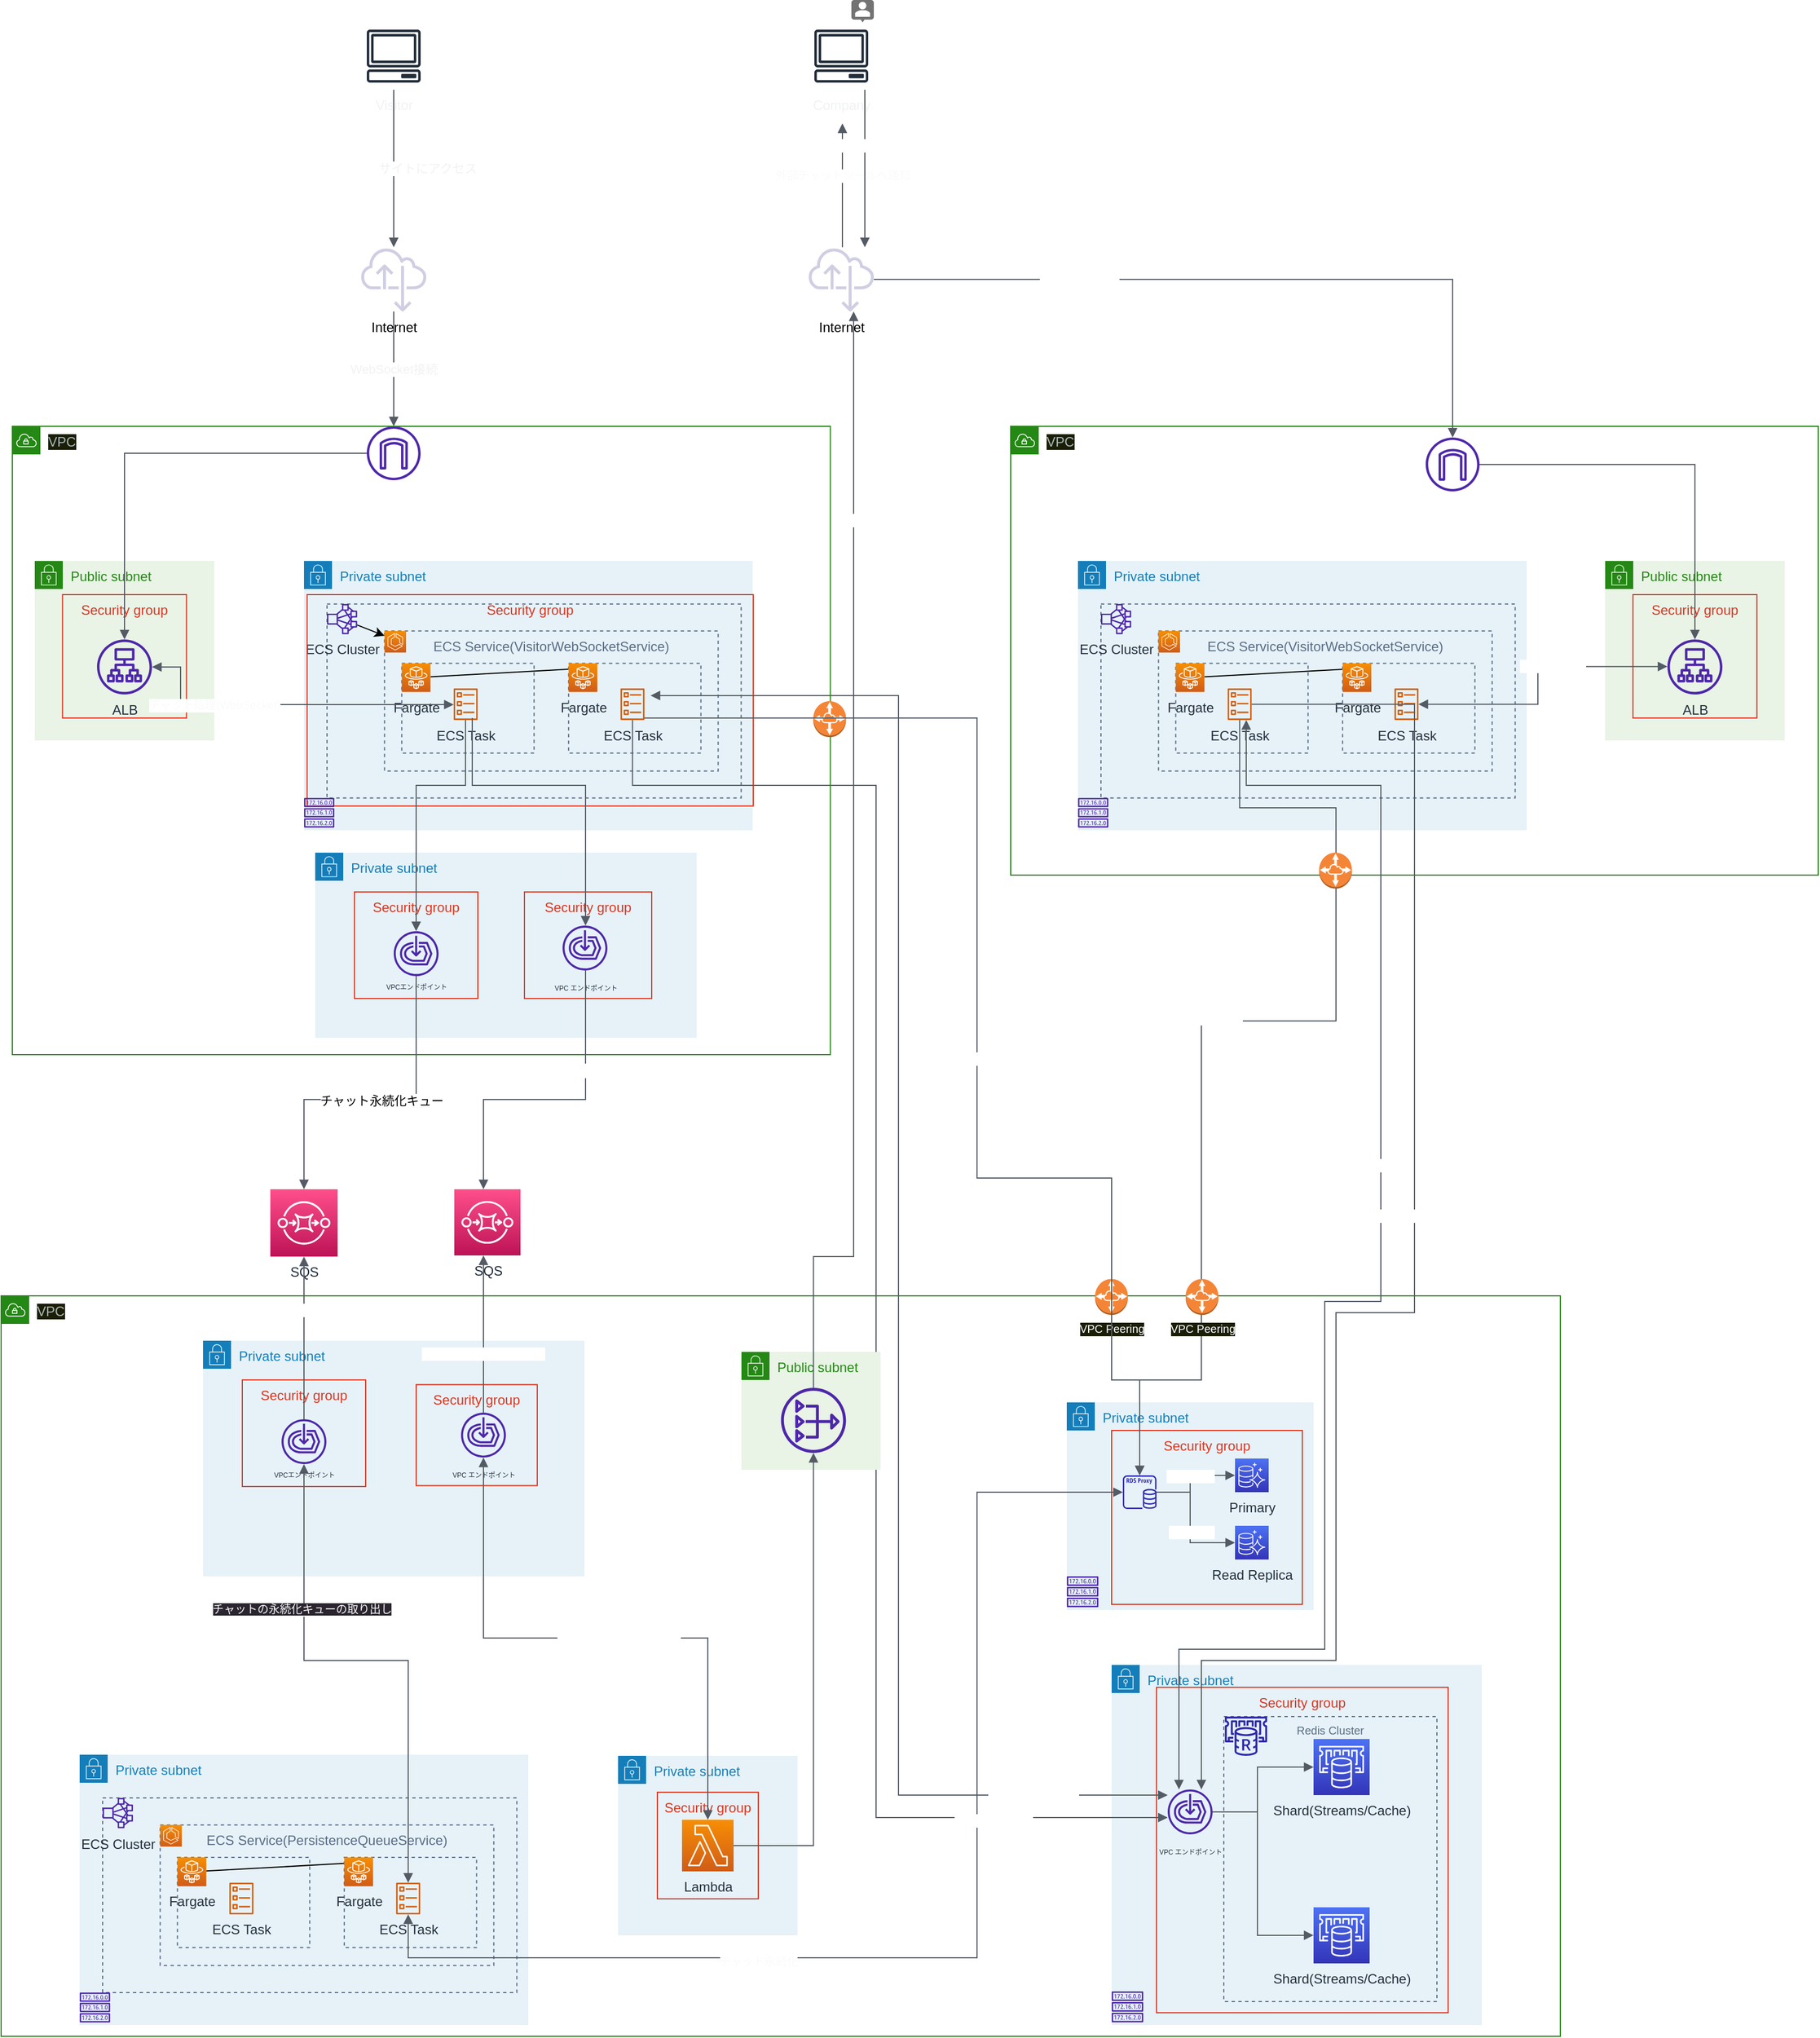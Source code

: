 <mxfile>
    <diagram id="N-6vM1TaZi9DFC5uVYc-" name="ページ1">
        <mxGraphModel dx="695" dy="1920" grid="1" gridSize="10" guides="1" tooltips="1" connect="1" arrows="1" fold="1" page="1" pageScale="1" pageWidth="827" pageHeight="1169" math="0" shadow="0">
            <root>
                <mxCell id="0"/>
                <mxCell id="1" parent="0"/>
                <mxCell id="6" value="&lt;font color=&quot;#f1f2f3&quot;&gt;Visitor&lt;/font&gt;" style="sketch=0;outlineConnect=0;fontColor=#232F3E;gradientColor=none;strokeColor=#222d3a;fillColor=#ffffff;dashed=0;verticalLabelPosition=bottom;verticalAlign=top;align=center;html=1;fontSize=12;fontStyle=0;aspect=fixed;shape=mxgraph.aws4.resourceIcon;resIcon=mxgraph.aws4.client;" parent="1" vertex="1">
                    <mxGeometry x="330" y="-320" width="60" height="60" as="geometry"/>
                </mxCell>
                <mxCell id="10" value="Public subnet" style="points=[[0,0],[0.25,0],[0.5,0],[0.75,0],[1,0],[1,0.25],[1,0.5],[1,0.75],[1,1],[0.75,1],[0.5,1],[0.25,1],[0,1],[0,0.75],[0,0.5],[0,0.25]];outlineConnect=0;gradientColor=none;html=1;whiteSpace=wrap;fontSize=12;fontStyle=0;container=1;pointerEvents=0;collapsible=0;recursiveResize=0;shape=mxgraph.aws4.group;grIcon=mxgraph.aws4.group_security_group;grStroke=0;strokeColor=#248814;fillColor=#E9F3E6;verticalAlign=top;align=left;spacingLeft=30;fontColor=#248814;dashed=0;" parent="1" vertex="1">
                    <mxGeometry x="40" y="160" width="160" height="160" as="geometry"/>
                </mxCell>
                <mxCell id="19" value="Security group" style="fillColor=none;strokeColor=#DD3522;verticalAlign=top;fontStyle=0;fontColor=#DD3522;" parent="10" vertex="1">
                    <mxGeometry x="24.75" y="30" width="110.5" height="110" as="geometry"/>
                </mxCell>
                <mxCell id="18" value="ALB" style="sketch=0;outlineConnect=0;fontColor=#232F3E;gradientColor=none;fillColor=#4D27AA;strokeColor=none;dashed=0;verticalLabelPosition=bottom;verticalAlign=top;align=center;html=1;fontSize=12;fontStyle=0;aspect=fixed;pointerEvents=1;shape=mxgraph.aws4.application_load_balancer;" parent="10" vertex="1">
                    <mxGeometry x="55.5" y="70" width="49" height="49" as="geometry"/>
                </mxCell>
                <mxCell id="36" value="Private subnet" style="points=[[0,0],[0.25,0],[0.5,0],[0.75,0],[1,0],[1,0.25],[1,0.5],[1,0.75],[1,1],[0.75,1],[0.5,1],[0.25,1],[0,1],[0,0.75],[0,0.5],[0,0.25]];outlineConnect=0;gradientColor=none;html=1;whiteSpace=wrap;fontSize=12;fontStyle=0;container=1;pointerEvents=0;collapsible=0;recursiveResize=0;shape=mxgraph.aws4.group;grIcon=mxgraph.aws4.group_security_group;grStroke=0;strokeColor=#147EBA;fillColor=#E6F2F8;verticalAlign=top;align=left;spacingLeft=30;fontColor=#147EBA;dashed=0;" parent="1" vertex="1">
                    <mxGeometry x="1000" y="1143.95" width="330" height="321" as="geometry"/>
                </mxCell>
                <mxCell id="38" value="Security group" style="fillColor=none;strokeColor=#DD3522;verticalAlign=top;fontStyle=0;fontColor=#DD3522;" parent="36" vertex="1">
                    <mxGeometry x="40" y="20" width="260" height="290" as="geometry"/>
                </mxCell>
                <mxCell id="60" value="" style="sketch=0;outlineConnect=0;fontColor=#232F3E;gradientColor=none;fillColor=#4D27AA;strokeColor=none;dashed=0;verticalLabelPosition=bottom;verticalAlign=top;align=center;html=1;fontSize=12;fontStyle=0;aspect=fixed;pointerEvents=1;shape=mxgraph.aws4.route_table;" parent="36" vertex="1">
                    <mxGeometry y="291" width="28.26" height="27.54" as="geometry"/>
                </mxCell>
                <mxCell id="242" value="&lt;font style=&quot;font-size: 6px;&quot;&gt;VPC エンドポイント&lt;/font&gt;" style="sketch=0;outlineConnect=0;fontColor=#232F3E;gradientColor=none;fillColor=#4D27AA;strokeColor=none;dashed=0;verticalLabelPosition=bottom;verticalAlign=top;align=center;html=1;fontSize=12;fontStyle=0;aspect=fixed;pointerEvents=1;shape=mxgraph.aws4.endpoints;labelBackgroundColor=none;direction=south;" parent="36" vertex="1">
                    <mxGeometry x="50" y="111" width="40" height="40" as="geometry"/>
                </mxCell>
                <mxCell id="262" value="" style="group" parent="36" vertex="1" connectable="0">
                    <mxGeometry x="100" y="46.05" width="190" height="253.95" as="geometry"/>
                </mxCell>
                <mxCell id="260" value="Redis Cluster" style="fillColor=none;strokeColor=#5A6C86;dashed=1;verticalAlign=top;fontStyle=0;fontColor=#5A6C86;labelBackgroundColor=none;fontSize=10;" parent="262" vertex="1">
                    <mxGeometry width="190" height="253.95" as="geometry"/>
                </mxCell>
                <mxCell id="259" value="" style="sketch=0;outlineConnect=0;fontColor=#232F3E;gradientColor=none;fillColor=#2E27AD;strokeColor=none;dashed=0;verticalLabelPosition=bottom;verticalAlign=top;align=center;html=1;fontSize=12;fontStyle=0;aspect=fixed;pointerEvents=1;shape=mxgraph.aws4.elasticache_for_redis;labelBackgroundColor=none;" parent="262" vertex="1">
                    <mxGeometry y="8.328e-14" width="39.564" height="35.004" as="geometry"/>
                </mxCell>
                <mxCell id="13" value="Shard(Streams/Cache)&lt;span style=&quot;color: rgb(5, 5, 5); font-size: 10px;&quot;&gt;&lt;br&gt;&lt;/span&gt;" style="sketch=0;points=[[0,0,0],[0.25,0,0],[0.5,0,0],[0.75,0,0],[1,0,0],[0,1,0],[0.25,1,0],[0.5,1,0],[0.75,1,0],[1,1,0],[0,0.25,0],[0,0.5,0],[0,0.75,0],[1,0.25,0],[1,0.5,0],[1,0.75,0]];outlineConnect=0;fontColor=#232F3E;gradientColor=#4D72F3;gradientDirection=north;fillColor=#3334B9;strokeColor=#ffffff;dashed=0;verticalLabelPosition=bottom;verticalAlign=top;align=center;html=1;fontSize=12;fontStyle=0;aspect=fixed;shape=mxgraph.aws4.resourceIcon;resIcon=mxgraph.aws4.elasticache;" parent="262" vertex="1">
                    <mxGeometry x="80" y="20.0" width="50" height="50" as="geometry"/>
                </mxCell>
                <mxCell id="142" value="Shard(Streams/Cache)" style="sketch=0;points=[[0,0,0],[0.25,0,0],[0.5,0,0],[0.75,0,0],[1,0,0],[0,1,0],[0.25,1,0],[0.5,1,0],[0.75,1,0],[1,1,0],[0,0.25,0],[0,0.5,0],[0,0.75,0],[1,0.25,0],[1,0.5,0],[1,0.75,0]];outlineConnect=0;fontColor=#232F3E;gradientColor=#4D72F3;gradientDirection=north;fillColor=#3334B9;strokeColor=#ffffff;dashed=0;verticalLabelPosition=bottom;verticalAlign=top;align=center;html=1;fontSize=12;fontStyle=0;aspect=fixed;shape=mxgraph.aws4.resourceIcon;resIcon=mxgraph.aws4.elasticache;" parent="262" vertex="1">
                    <mxGeometry x="80" y="170" width="50" height="50" as="geometry"/>
                </mxCell>
                <mxCell id="246" value="" style="edgeStyle=orthogonalEdgeStyle;html=1;endArrow=block;elbow=vertical;startArrow=none;endFill=1;strokeColor=#545B64;rounded=0;fontSize=10;fontColor=#FFFFFF;entryX=0;entryY=0.5;entryDx=0;entryDy=0;entryPerimeter=0;" parent="36" source="242" target="13" edge="1">
                    <mxGeometry width="100" relative="1" as="geometry">
                        <mxPoint x="-10" y="111" as="sourcePoint"/>
                        <mxPoint x="90" y="111" as="targetPoint"/>
                        <Array as="points">
                            <mxPoint x="130" y="131"/>
                            <mxPoint x="130" y="91"/>
                        </Array>
                    </mxGeometry>
                </mxCell>
                <mxCell id="247" value="" style="edgeStyle=orthogonalEdgeStyle;html=1;endArrow=block;elbow=vertical;startArrow=none;endFill=1;strokeColor=#545B64;rounded=0;fontSize=10;fontColor=#FFFFFF;" parent="36" source="242" target="142" edge="1">
                    <mxGeometry width="100" relative="1" as="geometry">
                        <mxPoint x="-10" y="111" as="sourcePoint"/>
                        <mxPoint x="90" y="111" as="targetPoint"/>
                        <Array as="points">
                            <mxPoint x="130" y="131"/>
                            <mxPoint x="130" y="241"/>
                        </Array>
                    </mxGeometry>
                </mxCell>
                <mxCell id="89" value="" style="group" parent="1" vertex="1" connectable="0">
                    <mxGeometry x="80" y="1223.95" width="400" height="241" as="geometry"/>
                </mxCell>
                <mxCell id="72" value="Private subnet" style="points=[[0,0],[0.25,0],[0.5,0],[0.75,0],[1,0],[1,0.25],[1,0.5],[1,0.75],[1,1],[0.75,1],[0.5,1],[0.25,1],[0,1],[0,0.75],[0,0.5],[0,0.25]];outlineConnect=0;gradientColor=none;html=1;whiteSpace=wrap;fontSize=12;fontStyle=0;container=1;pointerEvents=0;collapsible=0;recursiveResize=0;shape=mxgraph.aws4.group;grIcon=mxgraph.aws4.group_security_group;grStroke=0;strokeColor=#147EBA;fillColor=#E6F2F8;verticalAlign=top;align=left;spacingLeft=30;fontColor=#147EBA;dashed=0;" parent="89" vertex="1">
                    <mxGeometry width="400.0" height="241" as="geometry"/>
                </mxCell>
                <mxCell id="73" value="" style="group" parent="89" vertex="1" connectable="0">
                    <mxGeometry x="20.513" y="38.56" width="369.231" height="173.52" as="geometry"/>
                </mxCell>
                <mxCell id="74" value="" style="fillColor=none;strokeColor=#5A6C86;dashed=1;verticalAlign=top;fontStyle=0;fontColor=#5A6C86;" parent="73" vertex="1">
                    <mxGeometry width="369.231" height="173.52" as="geometry"/>
                </mxCell>
                <mxCell id="75" value="" style="edgeStyle=none;html=1;" parent="73" source="84" edge="1">
                    <mxGeometry relative="1" as="geometry">
                        <mxPoint x="225.641" y="57.827" as="targetPoint"/>
                    </mxGeometry>
                </mxCell>
                <mxCell id="76" value="ECS Cluster" style="sketch=0;outlineConnect=0;fontColor=#232F3E;gradientColor=none;fillColor=#4D27AA;strokeColor=none;dashed=0;verticalLabelPosition=bottom;verticalAlign=top;align=center;html=1;fontSize=12;fontStyle=0;aspect=fixed;pointerEvents=1;shape=mxgraph.aws4.cluster;" parent="73" vertex="1">
                    <mxGeometry width="26.992" height="26.992" as="geometry"/>
                </mxCell>
                <mxCell id="86" value="ECS Service(PersistenceQueueService)" style="fillColor=none;strokeColor=#5A6C86;dashed=1;verticalAlign=top;fontStyle=0;fontColor=#5A6C86;" parent="73" vertex="1">
                    <mxGeometry x="51.282" y="24.097" width="297.436" height="125.32" as="geometry"/>
                </mxCell>
                <mxCell id="77" value="" style="group" parent="73" vertex="1" connectable="0">
                    <mxGeometry x="215.385" y="53.017" width="117.949" height="96.403" as="geometry"/>
                </mxCell>
                <mxCell id="78" value="" style="fillColor=none;strokeColor=#5A6C86;dashed=1;verticalAlign=top;fontStyle=0;fontColor=#5A6C86;" parent="77" vertex="1">
                    <mxGeometry y="0.003" width="117.949" height="80.33" as="geometry"/>
                </mxCell>
                <mxCell id="79" value="Fargate" style="sketch=0;points=[[0,0,0],[0.25,0,0],[0.5,0,0],[0.75,0,0],[1,0,0],[0,1,0],[0.25,1,0],[0.5,1,0],[0.75,1,0],[1,1,0],[0,0.25,0],[0,0.5,0],[0,0.75,0],[1,0.25,0],[1,0.5,0],[1,0.75,0]];outlineConnect=0;fontColor=#232F3E;gradientColor=#F78E04;gradientDirection=north;fillColor=#D05C17;strokeColor=#ffffff;dashed=0;verticalLabelPosition=bottom;verticalAlign=top;align=center;html=1;fontSize=12;fontStyle=0;aspect=fixed;shape=mxgraph.aws4.resourceIcon;resIcon=mxgraph.aws4.fargate;" parent="77" vertex="1">
                    <mxGeometry width="25.707" height="25.707" as="geometry"/>
                </mxCell>
                <mxCell id="80" value="ECS Task" style="sketch=0;outlineConnect=0;fontColor=#232F3E;gradientColor=none;fillColor=#D45B07;strokeColor=none;dashed=0;verticalLabelPosition=bottom;verticalAlign=top;align=center;html=1;fontSize=12;fontStyle=0;aspect=fixed;pointerEvents=1;shape=mxgraph.aws4.ecs_task;" parent="77" vertex="1">
                    <mxGeometry x="46.154" y="22.58" width="21.69" height="28.139" as="geometry"/>
                </mxCell>
                <mxCell id="81" value="" style="group" parent="73" vertex="1" connectable="0">
                    <mxGeometry x="51.282" y="24.097" width="297.436" height="125.323" as="geometry"/>
                </mxCell>
                <mxCell id="82" value="" style="sketch=0;points=[[0,0,0],[0.25,0,0],[0.5,0,0],[0.75,0,0],[1,0,0],[0,1,0],[0.25,1,0],[0.5,1,0],[0.75,1,0],[1,1,0],[0,0.25,0],[0,0.5,0],[0,0.75,0],[1,0.25,0],[1,0.5,0],[1,0.75,0]];outlineConnect=0;fontColor=#232F3E;gradientColor=#F78E04;gradientDirection=north;fillColor=#D05C17;strokeColor=#ffffff;dashed=0;verticalLabelPosition=bottom;verticalAlign=top;align=center;html=1;fontSize=12;fontStyle=0;aspect=fixed;shape=mxgraph.aws4.resourceIcon;resIcon=mxgraph.aws4.ecs;" parent="81" vertex="1">
                    <mxGeometry y="0.003" width="19.28" height="19.28" as="geometry"/>
                </mxCell>
                <mxCell id="83" value="" style="fillColor=none;strokeColor=#5A6C86;dashed=1;verticalAlign=top;fontStyle=0;fontColor=#5A6C86;" parent="73" vertex="1">
                    <mxGeometry x="66.667" y="53.02" width="117.949" height="80.33" as="geometry"/>
                </mxCell>
                <mxCell id="84" value="Fargate" style="sketch=0;points=[[0,0,0],[0.25,0,0],[0.5,0,0],[0.75,0,0],[1,0,0],[0,1,0],[0.25,1,0],[0.5,1,0],[0.75,1,0],[1,1,0],[0,0.25,0],[0,0.5,0],[0,0.75,0],[1,0.25,0],[1,0.5,0],[1,0.75,0]];outlineConnect=0;fontColor=#232F3E;gradientColor=#F78E04;gradientDirection=north;fillColor=#D05C17;strokeColor=#ffffff;dashed=0;verticalLabelPosition=bottom;verticalAlign=top;align=center;html=1;fontSize=12;fontStyle=0;aspect=fixed;shape=mxgraph.aws4.resourceIcon;resIcon=mxgraph.aws4.fargate;" parent="73" vertex="1">
                    <mxGeometry x="66.667" y="53.017" width="25.707" height="25.707" as="geometry"/>
                </mxCell>
                <mxCell id="85" value="ECS Task" style="sketch=0;outlineConnect=0;fontColor=#232F3E;gradientColor=none;fillColor=#D45B07;strokeColor=none;dashed=0;verticalLabelPosition=bottom;verticalAlign=top;align=center;html=1;fontSize=12;fontStyle=0;aspect=fixed;pointerEvents=1;shape=mxgraph.aws4.ecs_task;" parent="73" vertex="1">
                    <mxGeometry x="112.821" y="75.597" width="21.69" height="28.139" as="geometry"/>
                </mxCell>
                <mxCell id="87" value="" style="sketch=0;outlineConnect=0;fontColor=#232F3E;gradientColor=none;fillColor=#4D27AA;strokeColor=none;dashed=0;verticalLabelPosition=bottom;verticalAlign=top;align=center;html=1;fontSize=12;fontStyle=0;aspect=fixed;pointerEvents=1;shape=mxgraph.aws4.route_table;" parent="89" vertex="1">
                    <mxGeometry y="212.08" width="27.243" height="26.549" as="geometry"/>
                </mxCell>
                <mxCell id="34" value="Private subnet" style="points=[[0,0],[0.25,0],[0.5,0],[0.75,0],[1,0],[1,0.25],[1,0.5],[1,0.75],[1,1],[0.75,1],[0.5,1],[0.25,1],[0,1],[0,0.75],[0,0.5],[0,0.25]];outlineConnect=0;gradientColor=none;html=1;whiteSpace=wrap;fontSize=12;fontStyle=0;container=1;pointerEvents=0;collapsible=0;recursiveResize=0;shape=mxgraph.aws4.group;grIcon=mxgraph.aws4.group_security_group;grStroke=0;strokeColor=#147EBA;fillColor=#E6F2F8;verticalAlign=top;align=left;spacingLeft=30;fontColor=#147EBA;dashed=0;" parent="1" vertex="1">
                    <mxGeometry x="960" y="910" width="220" height="184.95" as="geometry"/>
                </mxCell>
                <mxCell id="35" value="Security group" style="fillColor=none;strokeColor=#DD3522;verticalAlign=top;fontStyle=0;fontColor=#DD3522;" parent="34" vertex="1">
                    <mxGeometry x="40" y="25" width="170" height="155" as="geometry"/>
                </mxCell>
                <mxCell id="237" value="" style="sketch=0;outlineConnect=0;fontColor=#232F3E;gradientColor=none;fillColor=#2E27AD;strokeColor=none;dashed=0;verticalLabelPosition=bottom;verticalAlign=top;align=center;html=1;fontSize=12;fontStyle=0;aspect=fixed;pointerEvents=1;shape=mxgraph.aws4.rds_proxy;labelBackgroundColor=none;" parent="34" vertex="1">
                    <mxGeometry x="50" y="65" width="30" height="30" as="geometry"/>
                </mxCell>
                <mxCell id="12" value="Primary" style="sketch=0;points=[[0,0,0],[0.25,0,0],[0.5,0,0],[0.75,0,0],[1,0,0],[0,1,0],[0.25,1,0],[0.5,1,0],[0.75,1,0],[1,1,0],[0,0.25,0],[0,0.5,0],[0,0.75,0],[1,0.25,0],[1,0.5,0],[1,0.75,0]];outlineConnect=0;fontColor=#232F3E;gradientColor=#4D72F3;gradientDirection=north;fillColor=#3334B9;strokeColor=#ffffff;dashed=0;verticalLabelPosition=bottom;verticalAlign=top;align=center;html=1;fontSize=12;fontStyle=0;aspect=fixed;shape=mxgraph.aws4.resourceIcon;resIcon=mxgraph.aws4.aurora;" parent="34" vertex="1">
                    <mxGeometry x="150" y="50" width="30" height="30" as="geometry"/>
                </mxCell>
                <mxCell id="240" value="" style="edgeStyle=orthogonalEdgeStyle;html=1;endArrow=block;elbow=vertical;startArrow=none;endFill=1;strokeColor=#545B64;rounded=0;fontSize=10;fontColor=#FFFFFF;" parent="34" source="237" target="12" edge="1">
                    <mxGeometry width="100" relative="1" as="geometry">
                        <mxPoint x="80" y="80" as="sourcePoint"/>
                        <mxPoint x="113" y="80" as="targetPoint"/>
                        <Array as="points">
                            <mxPoint x="110" y="80"/>
                            <mxPoint x="110" y="65"/>
                        </Array>
                    </mxGeometry>
                </mxCell>
                <mxCell id="268" value="write only" style="edgeLabel;html=1;align=center;verticalAlign=middle;resizable=0;points=[];fontSize=10;fontColor=#FFFFFF;" parent="240" vertex="1" connectable="0">
                    <mxGeometry x="0.305" relative="1" as="geometry">
                        <mxPoint x="-11" as="offset"/>
                    </mxGeometry>
                </mxCell>
                <mxCell id="267" value="Read Replica" style="sketch=0;points=[[0,0,0],[0.25,0,0],[0.5,0,0],[0.75,0,0],[1,0,0],[0,1,0],[0.25,1,0],[0.5,1,0],[0.75,1,0],[1,1,0],[0,0.25,0],[0,0.5,0],[0,0.75,0],[1,0.25,0],[1,0.5,0],[1,0.75,0]];outlineConnect=0;fontColor=#232F3E;gradientColor=#4D72F3;gradientDirection=north;fillColor=#3334B9;strokeColor=#ffffff;dashed=0;verticalLabelPosition=bottom;verticalAlign=top;align=center;html=1;fontSize=12;fontStyle=0;aspect=fixed;shape=mxgraph.aws4.resourceIcon;resIcon=mxgraph.aws4.aurora;" parent="34" vertex="1">
                    <mxGeometry x="150" y="110" width="30" height="30" as="geometry"/>
                </mxCell>
                <mxCell id="90" value="Private subnet" style="points=[[0,0],[0.25,0],[0.5,0],[0.75,0],[1,0],[1,0.25],[1,0.5],[1,0.75],[1,1],[0.75,1],[0.5,1],[0.25,1],[0,1],[0,0.75],[0,0.5],[0,0.25]];outlineConnect=0;gradientColor=none;html=1;whiteSpace=wrap;fontSize=12;fontStyle=0;container=1;pointerEvents=0;collapsible=0;recursiveResize=0;shape=mxgraph.aws4.group;grIcon=mxgraph.aws4.group_security_group;grStroke=0;strokeColor=#147EBA;fillColor=#E6F2F8;verticalAlign=top;align=left;spacingLeft=30;fontColor=#147EBA;dashed=0;" parent="1" vertex="1">
                    <mxGeometry x="560" y="1224.95" width="160" height="160" as="geometry"/>
                </mxCell>
                <mxCell id="92" value="Security group" style="fillColor=none;strokeColor=#DD3522;verticalAlign=top;fontStyle=0;fontColor=#DD3522;" parent="90" vertex="1">
                    <mxGeometry x="35" y="32.5" width="90" height="95" as="geometry"/>
                </mxCell>
                <mxCell id="91" value="Lambda" style="sketch=0;points=[[0,0,0],[0.25,0,0],[0.5,0,0],[0.75,0,0],[1,0,0],[0,1,0],[0.25,1,0],[0.5,1,0],[0.75,1,0],[1,1,0],[0,0.25,0],[0,0.5,0],[0,0.75,0],[1,0.25,0],[1,0.5,0],[1,0.75,0]];outlineConnect=0;fontColor=#232F3E;gradientColor=#F78E04;gradientDirection=north;fillColor=#D05C17;strokeColor=#ffffff;dashed=0;verticalLabelPosition=bottom;verticalAlign=top;align=center;html=1;fontSize=12;fontStyle=0;aspect=fixed;shape=mxgraph.aws4.resourceIcon;resIcon=mxgraph.aws4.lambda;" parent="90" vertex="1">
                    <mxGeometry x="57" y="57" width="46" height="46" as="geometry"/>
                </mxCell>
                <mxCell id="95" value="" style="group" parent="1" vertex="1" connectable="0">
                    <mxGeometry x="280" y="160" width="400.513" height="240" as="geometry"/>
                </mxCell>
                <mxCell id="11" value="Private subnet" style="points=[[0,0],[0.25,0],[0.5,0],[0.75,0],[1,0],[1,0.25],[1,0.5],[1,0.75],[1,1],[0.75,1],[0.5,1],[0.25,1],[0,1],[0,0.75],[0,0.5],[0,0.25]];outlineConnect=0;gradientColor=none;html=1;whiteSpace=wrap;fontSize=12;fontStyle=0;container=1;pointerEvents=0;collapsible=0;recursiveResize=0;shape=mxgraph.aws4.group;grIcon=mxgraph.aws4.group_security_group;grStroke=0;strokeColor=#147EBA;fillColor=#E6F2F8;verticalAlign=top;align=left;spacingLeft=30;fontColor=#147EBA;dashed=0;" parent="95" vertex="1">
                    <mxGeometry width="400.0" height="240" as="geometry"/>
                </mxCell>
                <mxCell id="27" value="" style="group" parent="95" vertex="1" connectable="0">
                    <mxGeometry x="20.513" y="38.4" width="380" height="180" as="geometry"/>
                </mxCell>
                <mxCell id="25" value="" style="fillColor=none;strokeColor=#5A6C86;dashed=1;verticalAlign=top;fontStyle=0;fontColor=#5A6C86;" parent="27" vertex="1">
                    <mxGeometry width="369.231" height="172.8" as="geometry"/>
                </mxCell>
                <mxCell id="45" value="" style="edgeStyle=none;html=1;" parent="27" source="28" edge="1">
                    <mxGeometry relative="1" as="geometry">
                        <mxPoint x="225.641" y="57.587" as="targetPoint"/>
                    </mxGeometry>
                </mxCell>
                <mxCell id="125" value="" style="edgeStyle=none;html=1;fontColor=#f1f2f3;" parent="27" source="43" target="55" edge="1">
                    <mxGeometry relative="1" as="geometry"/>
                </mxCell>
                <mxCell id="43" value="ECS Cluster" style="sketch=0;outlineConnect=0;fontColor=#232F3E;gradientColor=none;fillColor=#4D27AA;strokeColor=none;dashed=0;verticalLabelPosition=bottom;verticalAlign=top;align=center;html=1;fontSize=12;fontStyle=0;aspect=fixed;pointerEvents=1;shape=mxgraph.aws4.cluster;" parent="27" vertex="1">
                    <mxGeometry width="26.88" height="26.88" as="geometry"/>
                </mxCell>
                <mxCell id="55" value="ECS Service(VisitorWebSocketService)" style="fillColor=none;strokeColor=#5A6C86;dashed=1;verticalAlign=top;fontStyle=0;fontColor=#5A6C86;" parent="27" vertex="1">
                    <mxGeometry x="51.282" y="23.997" width="297.436" height="124.8" as="geometry"/>
                </mxCell>
                <mxCell id="50" value="" style="group" parent="27" vertex="1" connectable="0">
                    <mxGeometry x="215.385" y="52.797" width="117.949" height="96.003" as="geometry"/>
                </mxCell>
                <mxCell id="46" value="" style="fillColor=none;strokeColor=#5A6C86;dashed=1;verticalAlign=top;fontStyle=0;fontColor=#5A6C86;" parent="50" vertex="1">
                    <mxGeometry y="0.003" width="117.949" height="79.997" as="geometry"/>
                </mxCell>
                <mxCell id="47" value="Fargate" style="sketch=0;points=[[0,0,0],[0.25,0,0],[0.5,0,0],[0.75,0,0],[1,0,0],[0,1,0],[0.25,1,0],[0.5,1,0],[0.75,1,0],[1,1,0],[0,0.25,0],[0,0.5,0],[0,0.75,0],[1,0.25,0],[1,0.5,0],[1,0.75,0]];outlineConnect=0;fontColor=#232F3E;gradientColor=#F78E04;gradientDirection=north;fillColor=#D05C17;strokeColor=#ffffff;dashed=0;verticalLabelPosition=bottom;verticalAlign=top;align=center;html=1;fontSize=12;fontStyle=0;aspect=fixed;shape=mxgraph.aws4.resourceIcon;resIcon=mxgraph.aws4.fargate;" parent="50" vertex="1">
                    <mxGeometry width="25.6" height="25.6" as="geometry"/>
                </mxCell>
                <mxCell id="48" value="ECS Task" style="sketch=0;outlineConnect=0;fontColor=#232F3E;gradientColor=none;fillColor=#D45B07;strokeColor=none;dashed=0;verticalLabelPosition=bottom;verticalAlign=top;align=center;html=1;fontSize=12;fontStyle=0;aspect=fixed;pointerEvents=1;shape=mxgraph.aws4.ecs_task;" parent="50" vertex="1">
                    <mxGeometry x="46.154" y="22.486" width="21.6" height="28.022" as="geometry"/>
                </mxCell>
                <mxCell id="58" value="" style="group" parent="27" vertex="1" connectable="0">
                    <mxGeometry x="51.282" y="23.997" width="297.436" height="124.803" as="geometry"/>
                </mxCell>
                <mxCell id="24" value="" style="sketch=0;points=[[0,0,0],[0.25,0,0],[0.5,0,0],[0.75,0,0],[1,0,0],[0,1,0],[0.25,1,0],[0.5,1,0],[0.75,1,0],[1,1,0],[0,0.25,0],[0,0.5,0],[0,0.75,0],[1,0.25,0],[1,0.5,0],[1,0.75,0]];outlineConnect=0;fontColor=#232F3E;gradientColor=#F78E04;gradientDirection=north;fillColor=#D05C17;strokeColor=#ffffff;dashed=0;verticalLabelPosition=bottom;verticalAlign=top;align=center;html=1;fontSize=12;fontStyle=0;aspect=fixed;shape=mxgraph.aws4.resourceIcon;resIcon=mxgraph.aws4.ecs;" parent="58" vertex="1">
                    <mxGeometry y="0.003" width="19.2" height="19.2" as="geometry"/>
                </mxCell>
                <mxCell id="32" value="" style="fillColor=none;strokeColor=#5A6C86;dashed=1;verticalAlign=top;fontStyle=0;fontColor=#5A6C86;" parent="27" vertex="1">
                    <mxGeometry x="66.667" y="52.8" width="117.949" height="79.997" as="geometry"/>
                </mxCell>
                <mxCell id="28" value="Fargate" style="sketch=0;points=[[0,0,0],[0.25,0,0],[0.5,0,0],[0.75,0,0],[1,0,0],[0,1,0],[0.25,1,0],[0.5,1,0],[0.75,1,0],[1,1,0],[0,0.25,0],[0,0.5,0],[0,0.75,0],[1,0.25,0],[1,0.5,0],[1,0.75,0]];outlineConnect=0;fontColor=#232F3E;gradientColor=#F78E04;gradientDirection=north;fillColor=#D05C17;strokeColor=#ffffff;dashed=0;verticalLabelPosition=bottom;verticalAlign=top;align=center;html=1;fontSize=12;fontStyle=0;aspect=fixed;shape=mxgraph.aws4.resourceIcon;resIcon=mxgraph.aws4.fargate;" parent="27" vertex="1">
                    <mxGeometry x="66.667" y="52.797" width="25.6" height="25.6" as="geometry"/>
                </mxCell>
                <mxCell id="275" value="Security group" style="fillColor=none;strokeColor=#DD3522;verticalAlign=top;fontStyle=0;fontColor=#DD3522;" parent="27" vertex="1">
                    <mxGeometry x="-17.73" y="-8.4" width="397.73" height="188.4" as="geometry"/>
                </mxCell>
                <mxCell id="30" value="ECS Task" style="sketch=0;outlineConnect=0;fontColor=#232F3E;gradientColor=none;fillColor=#D45B07;strokeColor=none;dashed=0;verticalLabelPosition=bottom;verticalAlign=top;align=center;html=1;fontSize=12;fontStyle=0;aspect=fixed;pointerEvents=1;shape=mxgraph.aws4.ecs_task;" parent="27" vertex="1">
                    <mxGeometry x="112.821" y="75.283" width="21.6" height="28.022" as="geometry"/>
                </mxCell>
                <mxCell id="42" value="" style="sketch=0;outlineConnect=0;fontColor=#232F3E;gradientColor=none;fillColor=#4D27AA;strokeColor=none;dashed=0;verticalLabelPosition=bottom;verticalAlign=top;align=center;html=1;fontSize=12;fontStyle=0;aspect=fixed;pointerEvents=1;shape=mxgraph.aws4.route_table;" parent="95" vertex="1">
                    <mxGeometry y="211.2" width="27.13" height="26.438" as="geometry"/>
                </mxCell>
                <mxCell id="96" value="" style="group;labelBackgroundColor=#1A1E05;" parent="1" vertex="1" connectable="0">
                    <mxGeometry x="970" y="160" width="400" height="240" as="geometry"/>
                </mxCell>
                <mxCell id="97" value="Private subnet" style="points=[[0,0],[0.25,0],[0.5,0],[0.75,0],[1,0],[1,0.25],[1,0.5],[1,0.75],[1,1],[0.75,1],[0.5,1],[0.25,1],[0,1],[0,0.75],[0,0.5],[0,0.25]];outlineConnect=0;gradientColor=none;html=1;whiteSpace=wrap;fontSize=12;fontStyle=0;container=1;pointerEvents=0;collapsible=0;recursiveResize=0;shape=mxgraph.aws4.group;grIcon=mxgraph.aws4.group_security_group;grStroke=0;strokeColor=#147EBA;fillColor=#E6F2F8;verticalAlign=top;align=left;spacingLeft=30;fontColor=#147EBA;dashed=0;" parent="96" vertex="1">
                    <mxGeometry width="400.0" height="240" as="geometry"/>
                </mxCell>
                <mxCell id="98" value="" style="group" parent="96" vertex="1" connectable="0">
                    <mxGeometry x="20.513" y="38.4" width="369.231" height="172.8" as="geometry"/>
                </mxCell>
                <mxCell id="99" value="" style="fillColor=none;strokeColor=#5A6C86;dashed=1;verticalAlign=top;fontStyle=0;fontColor=#5A6C86;" parent="98" vertex="1">
                    <mxGeometry width="369.231" height="172.8" as="geometry"/>
                </mxCell>
                <mxCell id="100" value="" style="edgeStyle=none;html=1;" parent="98" source="109" edge="1">
                    <mxGeometry relative="1" as="geometry">
                        <mxPoint x="225.641" y="57.587" as="targetPoint"/>
                    </mxGeometry>
                </mxCell>
                <mxCell id="101" value="ECS Cluster" style="sketch=0;outlineConnect=0;fontColor=#232F3E;gradientColor=none;fillColor=#4D27AA;strokeColor=none;dashed=0;verticalLabelPosition=bottom;verticalAlign=top;align=center;html=1;fontSize=12;fontStyle=0;aspect=fixed;pointerEvents=1;shape=mxgraph.aws4.cluster;" parent="98" vertex="1">
                    <mxGeometry width="26.88" height="26.88" as="geometry"/>
                </mxCell>
                <mxCell id="111" value="ECS Service(VisitorWebSocketService)" style="fillColor=none;strokeColor=#5A6C86;dashed=1;verticalAlign=top;fontStyle=0;fontColor=#5A6C86;" parent="98" vertex="1">
                    <mxGeometry x="51.282" y="23.997" width="297.436" height="124.8" as="geometry"/>
                </mxCell>
                <mxCell id="102" value="" style="group" parent="98" vertex="1" connectable="0">
                    <mxGeometry x="215.385" y="52.797" width="117.949" height="96.003" as="geometry"/>
                </mxCell>
                <mxCell id="103" value="" style="fillColor=none;strokeColor=#5A6C86;dashed=1;verticalAlign=top;fontStyle=0;fontColor=#5A6C86;" parent="102" vertex="1">
                    <mxGeometry y="0.003" width="117.949" height="79.997" as="geometry"/>
                </mxCell>
                <mxCell id="104" value="Fargate" style="sketch=0;points=[[0,0,0],[0.25,0,0],[0.5,0,0],[0.75,0,0],[1,0,0],[0,1,0],[0.25,1,0],[0.5,1,0],[0.75,1,0],[1,1,0],[0,0.25,0],[0,0.5,0],[0,0.75,0],[1,0.25,0],[1,0.5,0],[1,0.75,0]];outlineConnect=0;fontColor=#232F3E;gradientColor=#F78E04;gradientDirection=north;fillColor=#D05C17;strokeColor=#ffffff;dashed=0;verticalLabelPosition=bottom;verticalAlign=top;align=center;html=1;fontSize=12;fontStyle=0;aspect=fixed;shape=mxgraph.aws4.resourceIcon;resIcon=mxgraph.aws4.fargate;" parent="102" vertex="1">
                    <mxGeometry width="25.6" height="25.6" as="geometry"/>
                </mxCell>
                <mxCell id="105" value="ECS Task" style="sketch=0;outlineConnect=0;fontColor=#232F3E;gradientColor=none;fillColor=#D45B07;strokeColor=none;dashed=0;verticalLabelPosition=bottom;verticalAlign=top;align=center;html=1;fontSize=12;fontStyle=0;aspect=fixed;pointerEvents=1;shape=mxgraph.aws4.ecs_task;" parent="102" vertex="1">
                    <mxGeometry x="46.154" y="22.486" width="21.6" height="28.022" as="geometry"/>
                </mxCell>
                <mxCell id="106" value="" style="group" parent="98" vertex="1" connectable="0">
                    <mxGeometry x="51.282" y="23.997" width="297.436" height="124.803" as="geometry"/>
                </mxCell>
                <mxCell id="107" value="" style="sketch=0;points=[[0,0,0],[0.25,0,0],[0.5,0,0],[0.75,0,0],[1,0,0],[0,1,0],[0.25,1,0],[0.5,1,0],[0.75,1,0],[1,1,0],[0,0.25,0],[0,0.5,0],[0,0.75,0],[1,0.25,0],[1,0.5,0],[1,0.75,0]];outlineConnect=0;fontColor=#232F3E;gradientColor=#F78E04;gradientDirection=north;fillColor=#D05C17;strokeColor=#ffffff;dashed=0;verticalLabelPosition=bottom;verticalAlign=top;align=center;html=1;fontSize=12;fontStyle=0;aspect=fixed;shape=mxgraph.aws4.resourceIcon;resIcon=mxgraph.aws4.ecs;" parent="106" vertex="1">
                    <mxGeometry y="0.003" width="19.2" height="19.2" as="geometry"/>
                </mxCell>
                <mxCell id="108" value="" style="fillColor=none;strokeColor=#5A6C86;dashed=1;verticalAlign=top;fontStyle=0;fontColor=#5A6C86;" parent="98" vertex="1">
                    <mxGeometry x="66.667" y="52.8" width="117.949" height="79.997" as="geometry"/>
                </mxCell>
                <mxCell id="109" value="Fargate" style="sketch=0;points=[[0,0,0],[0.25,0,0],[0.5,0,0],[0.75,0,0],[1,0,0],[0,1,0],[0.25,1,0],[0.5,1,0],[0.75,1,0],[1,1,0],[0,0.25,0],[0,0.5,0],[0,0.75,0],[1,0.25,0],[1,0.5,0],[1,0.75,0]];outlineConnect=0;fontColor=#232F3E;gradientColor=#F78E04;gradientDirection=north;fillColor=#D05C17;strokeColor=#ffffff;dashed=0;verticalLabelPosition=bottom;verticalAlign=top;align=center;html=1;fontSize=12;fontStyle=0;aspect=fixed;shape=mxgraph.aws4.resourceIcon;resIcon=mxgraph.aws4.fargate;" parent="98" vertex="1">
                    <mxGeometry x="66.667" y="52.797" width="25.6" height="25.6" as="geometry"/>
                </mxCell>
                <mxCell id="110" value="ECS Task" style="sketch=0;outlineConnect=0;fontColor=#232F3E;gradientColor=none;fillColor=#D45B07;strokeColor=none;dashed=0;verticalLabelPosition=bottom;verticalAlign=top;align=center;html=1;fontSize=12;fontStyle=0;aspect=fixed;pointerEvents=1;shape=mxgraph.aws4.ecs_task;" parent="98" vertex="1">
                    <mxGeometry x="112.821" y="75.283" width="21.6" height="28.022" as="geometry"/>
                </mxCell>
                <mxCell id="112" value="" style="sketch=0;outlineConnect=0;fontColor=#232F3E;gradientColor=none;fillColor=#4D27AA;strokeColor=none;dashed=0;verticalLabelPosition=bottom;verticalAlign=top;align=center;html=1;fontSize=12;fontStyle=0;aspect=fixed;pointerEvents=1;shape=mxgraph.aws4.route_table;" parent="96" vertex="1">
                    <mxGeometry y="211.2" width="27.13" height="26.438" as="geometry"/>
                </mxCell>
                <mxCell id="113" value="Internet" style="sketch=0;outlineConnect=0;fillColor=#d0cee2;strokeColor=#56517e;dashed=0;verticalLabelPosition=bottom;verticalAlign=top;align=center;html=1;fontSize=12;fontStyle=0;aspect=fixed;pointerEvents=1;shape=mxgraph.aws4.internet_alt22;" parent="1" vertex="1">
                    <mxGeometry x="331" y="-120" width="58" height="58" as="geometry"/>
                </mxCell>
                <mxCell id="114" value="&lt;font color=&quot;#ffffff&quot;&gt;Internet Gateway&lt;/font&gt;" style="sketch=0;outlineConnect=0;fontColor=#232F3E;gradientColor=none;fillColor=#4D27AA;strokeColor=none;dashed=0;verticalLabelPosition=bottom;verticalAlign=top;align=center;html=1;fontSize=12;fontStyle=0;aspect=fixed;pointerEvents=1;shape=mxgraph.aws4.internet_gateway;" parent="1" vertex="1">
                    <mxGeometry x="336" y="40" width="48" height="48" as="geometry"/>
                </mxCell>
                <mxCell id="116" value="" style="edgeStyle=orthogonalEdgeStyle;html=1;endArrow=block;elbow=vertical;startArrow=block;startFill=1;endFill=1;strokeColor=#545B64;rounded=0;fontColor=#f1f2f3;" parent="1" source="18" target="30" edge="1">
                    <mxGeometry width="100" relative="1" as="geometry">
                        <mxPoint x="340" y="680" as="sourcePoint"/>
                        <mxPoint x="360" y="461" as="targetPoint"/>
                        <Array as="points">
                            <mxPoint x="170" y="255"/>
                            <mxPoint x="170" y="288"/>
                        </Array>
                    </mxGeometry>
                </mxCell>
                <mxCell id="162" value="チャット処理(WebSocket)" style="edgeLabel;html=1;align=center;verticalAlign=middle;resizable=0;points=[];fontSize=10;fontColor=#fafafa;" parent="116" vertex="1" connectable="0">
                    <mxGeometry x="-0.414" relative="1" as="geometry">
                        <mxPoint as="offset"/>
                    </mxGeometry>
                </mxCell>
                <mxCell id="119" value="" style="edgeStyle=orthogonalEdgeStyle;html=1;endArrow=block;elbow=vertical;startArrow=block;startFill=1;endFill=1;strokeColor=#545B64;rounded=0;fontColor=#f1f2f3;" parent="1" source="80" target="237" edge="1">
                    <mxGeometry width="100" relative="1" as="geometry">
                        <mxPoint x="390" y="1304.95" as="sourcePoint"/>
                        <mxPoint x="490" y="1304.95" as="targetPoint"/>
                        <Array as="points">
                            <mxPoint x="373" y="1405"/>
                            <mxPoint x="880" y="1405"/>
                            <mxPoint x="880" y="990"/>
                        </Array>
                    </mxGeometry>
                </mxCell>
                <mxCell id="163" value="チャット永続化" style="edgeLabel;html=1;align=center;verticalAlign=middle;resizable=0;points=[];fontSize=10;fontColor=#fafafa;" parent="119" vertex="1" connectable="0">
                    <mxGeometry x="-0.357" y="-3" relative="1" as="geometry">
                        <mxPoint as="offset"/>
                    </mxGeometry>
                </mxCell>
                <mxCell id="120" value="Internet" style="sketch=0;outlineConnect=0;fillColor=#d0cee2;strokeColor=#56517e;dashed=0;verticalLabelPosition=bottom;verticalAlign=top;align=center;html=1;fontSize=12;fontStyle=0;aspect=fixed;pointerEvents=1;shape=mxgraph.aws4.internet_alt22;" parent="1" vertex="1">
                    <mxGeometry x="730" y="-120" width="58" height="58" as="geometry"/>
                </mxCell>
                <mxCell id="121" value="&lt;font color=&quot;#f1f2f3&quot;&gt;Company&lt;/font&gt;" style="sketch=0;outlineConnect=0;fontColor=#232F3E;gradientColor=none;strokeColor=#222d3a;fillColor=#ffffff;dashed=0;verticalLabelPosition=bottom;verticalAlign=top;align=center;html=1;fontSize=12;fontStyle=0;aspect=fixed;shape=mxgraph.aws4.resourceIcon;resIcon=mxgraph.aws4.client;" parent="1" vertex="1">
                    <mxGeometry x="729" y="-320" width="60" height="60" as="geometry"/>
                </mxCell>
                <mxCell id="130" value="" style="edgeStyle=orthogonalEdgeStyle;html=1;endArrow=block;elbow=vertical;startArrow=none;endFill=1;strokeColor=#545B64;rounded=0;fontColor=#f1f2f3;" parent="1" source="120" edge="1">
                    <mxGeometry width="100" relative="1" as="geometry">
                        <mxPoint x="700" y="-90" as="sourcePoint"/>
                        <mxPoint x="760" y="-230" as="targetPoint"/>
                        <Array as="points">
                            <mxPoint x="760" y="-150"/>
                            <mxPoint x="760" y="-150"/>
                        </Array>
                    </mxGeometry>
                </mxCell>
                <mxCell id="165" value="外部チャットツールへ通知" style="edgeLabel;html=1;align=center;verticalAlign=middle;resizable=0;points=[];fontSize=10;fontColor=#fafafa;" parent="130" vertex="1" connectable="0">
                    <mxGeometry x="0.172" relative="1" as="geometry">
                        <mxPoint as="offset"/>
                    </mxGeometry>
                </mxCell>
                <mxCell id="131" value="サイトにアクセス" style="edgeStyle=orthogonalEdgeStyle;html=1;endArrow=block;elbow=vertical;startArrow=none;endFill=1;strokeColor=#545B64;rounded=0;fontColor=#f1f2f3;" parent="1" source="6" target="113" edge="1">
                    <mxGeometry x="-0.002" y="30" width="100" relative="1" as="geometry">
                        <mxPoint x="570" y="420" as="sourcePoint"/>
                        <mxPoint x="670" y="420" as="targetPoint"/>
                        <mxPoint as="offset"/>
                    </mxGeometry>
                </mxCell>
                <mxCell id="132" value="WebSocket接続" style="edgeStyle=orthogonalEdgeStyle;html=1;endArrow=block;elbow=vertical;startArrow=none;endFill=1;strokeColor=#545B64;rounded=0;fontColor=#f1f2f3;" parent="1" source="113" target="114" edge="1">
                    <mxGeometry width="100" relative="1" as="geometry">
                        <mxPoint x="371" y="-250" as="sourcePoint"/>
                        <mxPoint x="370" y="-109.661" as="targetPoint"/>
                    </mxGeometry>
                </mxCell>
                <mxCell id="133" value="" style="edgeStyle=orthogonalEdgeStyle;html=1;endArrow=block;elbow=vertical;startArrow=none;endFill=1;strokeColor=#545B64;rounded=0;fontColor=#f1f2f3;" parent="1" source="114" target="18" edge="1">
                    <mxGeometry width="100" relative="1" as="geometry">
                        <mxPoint x="360.76" y="88.001" as="sourcePoint"/>
                        <mxPoint x="360.76" y="190.341" as="targetPoint"/>
                    </mxGeometry>
                </mxCell>
                <mxCell id="135" value="" style="edgeStyle=orthogonalEdgeStyle;html=1;endArrow=block;elbow=vertical;startArrow=block;startFill=1;endFill=1;strokeColor=#545B64;rounded=0;fontColor=#f1f2f3;exitX=1.257;exitY=0.225;exitDx=0;exitDy=0;exitPerimeter=0;" parent="1" source="48" target="242" edge="1">
                    <mxGeometry width="100" relative="1" as="geometry">
                        <mxPoint x="550" y="620" as="sourcePoint"/>
                        <mxPoint x="1070" y="900" as="targetPoint"/>
                        <Array as="points">
                            <mxPoint x="810" y="280"/>
                            <mxPoint x="810" y="1260"/>
                        </Array>
                    </mxGeometry>
                </mxCell>
                <mxCell id="190" value="&lt;span style=&quot;color: rgba(0, 0, 0, 0); font-family: monospace; font-size: 0px; text-align: start; background-color: rgb(42, 37, 47);&quot;&gt;%3CmxGraphModel%3E%3Croot%3E%3CmxCell%20id%3D%220%22%2F%3E%3CmxCell%20id%3D%221%22%20parent%3D%220%22%2F%3E%3CmxCell%20id%3D%222%22%20value%3D%22Publish%2FSubscrie%22%20style%3D%22edgeLabel%3Bhtml%3D1%3Balign%3Dcenter%3BverticalAlign%3Dmiddle%3Bresizable%3D0%3Bpoints%3D%5B%5D%3BfontSize%3D10%3BfontColor%3D%23FFFFFF%3B%22%20vertex%3D%221%22%20connectable%3D%220%22%20parent%3D%221%22%3E%3CmxGeometry%20x%3D%22849.03%22%20y%3D%22516.578%22%20as%3D%22geometry%22%2F%3E%3C%2FmxCell%3E%3C%2Froot%3E%3C%2FmxGraphModel%3&lt;/span&gt;" style="edgeLabel;html=1;align=center;verticalAlign=middle;resizable=0;points=[];fontSize=10;fontColor=#FFFFFF;" parent="135" vertex="1" connectable="0">
                    <mxGeometry x="0.824" y="-1" relative="1" as="geometry">
                        <mxPoint as="offset"/>
                    </mxGeometry>
                </mxCell>
                <mxCell id="191" value="Publish/Subscribe" style="edgeLabel;html=1;align=center;verticalAlign=middle;resizable=0;points=[];fontSize=10;fontColor=#FFFFFF;" parent="135" vertex="1" connectable="0">
                    <mxGeometry x="0.833" y="-1" relative="1" as="geometry">
                        <mxPoint as="offset"/>
                    </mxGeometry>
                </mxCell>
                <mxCell id="136" value="" style="edgeStyle=orthogonalEdgeStyle;html=1;endArrow=block;elbow=vertical;startArrow=block;startFill=1;endFill=1;strokeColor=#545B64;rounded=0;fontColor=#f1f2f3;" parent="1" source="242" target="110" edge="1">
                    <mxGeometry width="100" relative="1" as="geometry">
                        <mxPoint x="1120" y="950" as="sourcePoint"/>
                        <mxPoint x="1370" y="520" as="targetPoint"/>
                        <Array as="points">
                            <mxPoint x="1060" y="1130"/>
                            <mxPoint x="1190" y="1130"/>
                            <mxPoint x="1190" y="820"/>
                            <mxPoint x="1240" y="820"/>
                            <mxPoint x="1240" y="360"/>
                            <mxPoint x="1120" y="360"/>
                        </Array>
                    </mxGeometry>
                </mxCell>
                <mxCell id="256" value="Publish/Subscribe" style="edgeLabel;html=1;align=center;verticalAlign=middle;resizable=0;points=[];fontSize=10;fontColor=#FFFFFF;" parent="136" vertex="1" connectable="0">
                    <mxGeometry x="0.176" relative="1" as="geometry">
                        <mxPoint as="offset"/>
                    </mxGeometry>
                </mxCell>
                <mxCell id="144" value="" style="edgeStyle=orthogonalEdgeStyle;html=1;endArrow=block;elbow=vertical;startArrow=none;endFill=1;strokeColor=#545B64;rounded=0;fontSize=10;fontColor=#050505;" parent="1" source="48" target="242" edge="1">
                    <mxGeometry width="100" relative="1" as="geometry">
                        <mxPoint x="540" y="570" as="sourcePoint"/>
                        <mxPoint x="640" y="570" as="targetPoint"/>
                        <Array as="points">
                            <mxPoint x="573" y="360"/>
                            <mxPoint x="790" y="360"/>
                            <mxPoint x="790" y="1280"/>
                        </Array>
                    </mxGeometry>
                </mxCell>
                <mxCell id="154" value="キャッシュ取得" style="edgeLabel;html=1;align=center;verticalAlign=middle;resizable=0;points=[];fontSize=10;fontColor=#FFFFFF;" parent="144" vertex="1" connectable="0">
                    <mxGeometry x="0.785" y="-2" relative="1" as="geometry">
                        <mxPoint as="offset"/>
                    </mxGeometry>
                </mxCell>
                <mxCell id="151" value="" style="edgeStyle=orthogonalEdgeStyle;html=1;endArrow=block;elbow=vertical;startArrow=none;endFill=1;strokeColor=#545B64;rounded=0;fontSize=10;fontColor=#050505;" parent="1" source="110" target="237" edge="1">
                    <mxGeometry width="100" relative="1" as="geometry">
                        <mxPoint x="1060" y="650" as="sourcePoint"/>
                        <mxPoint x="1030" y="970" as="targetPoint"/>
                        <Array as="points">
                            <mxPoint x="1114" y="380"/>
                            <mxPoint x="1200" y="380"/>
                            <mxPoint x="1200" y="570"/>
                            <mxPoint x="1080" y="570"/>
                            <mxPoint x="1080" y="890"/>
                            <mxPoint x="1025" y="890"/>
                        </Array>
                    </mxGeometry>
                </mxCell>
                <mxCell id="249" value="データ取得" style="edgeLabel;html=1;align=center;verticalAlign=middle;resizable=0;points=[];fontSize=10;fontColor=#FFFFFF;" parent="151" vertex="1" connectable="0">
                    <mxGeometry x="-0.009" y="-3" relative="1" as="geometry">
                        <mxPoint as="offset"/>
                    </mxGeometry>
                </mxCell>
                <mxCell id="166" value="" style="dashed=0;aspect=fixed;verticalLabelPosition=bottom;verticalAlign=top;align=center;shape=mxgraph.gmdl.chat;strokeColor=none;fillColor=#737373;shadow=0;sketch=0;labelBackgroundColor=#1A1E05;fontSize=10;fontColor=#fafafa;" parent="1" vertex="1">
                    <mxGeometry x="768" y="-340" width="20" height="20" as="geometry"/>
                </mxCell>
                <mxCell id="167" value="VPC" style="points=[[0,0],[0.25,0],[0.5,0],[0.75,0],[1,0],[1,0.25],[1,0.5],[1,0.75],[1,1],[0.75,1],[0.5,1],[0.25,1],[0,1],[0,0.75],[0,0.5],[0,0.25]];outlineConnect=0;gradientColor=none;html=1;whiteSpace=wrap;fontSize=12;fontStyle=0;container=1;pointerEvents=0;collapsible=0;recursiveResize=0;shape=mxgraph.aws4.group;grIcon=mxgraph.aws4.group_vpc;strokeColor=#248814;fillColor=none;verticalAlign=top;align=left;spacingLeft=30;fontColor=#AAB7B8;dashed=0;labelBackgroundColor=#1A1E05;" parent="1" vertex="1">
                    <mxGeometry x="10" y="814.95" width="1390" height="660" as="geometry"/>
                </mxCell>
                <mxCell id="216" value="&lt;span style=&quot;&quot;&gt;Private subnet&lt;/span&gt;" style="points=[[0,0],[0.25,0],[0.5,0],[0.75,0],[1,0],[1,0.25],[1,0.5],[1,0.75],[1,1],[0.75,1],[0.5,1],[0.25,1],[0,1],[0,0.75],[0,0.5],[0,0.25]];outlineConnect=0;gradientColor=none;html=1;whiteSpace=wrap;fontSize=12;fontStyle=0;container=1;pointerEvents=0;collapsible=0;recursiveResize=0;shape=mxgraph.aws4.group;grIcon=mxgraph.aws4.group_security_group;grStroke=0;strokeColor=#147EBA;fillColor=#E6F2F8;verticalAlign=top;align=left;spacingLeft=30;fontColor=#147EBA;dashed=0;labelBackgroundColor=none;" parent="167" vertex="1">
                    <mxGeometry x="180" y="40" width="340" height="210" as="geometry"/>
                </mxCell>
                <mxCell id="202" value="Security group" style="fillColor=none;strokeColor=#DD3522;verticalAlign=top;fontStyle=0;fontColor=#DD3522;" parent="216" vertex="1">
                    <mxGeometry x="35" y="35" width="110" height="95" as="geometry"/>
                </mxCell>
                <mxCell id="197" value="VPCエンドポイント" style="sketch=0;outlineConnect=0;fontColor=#232F3E;gradientColor=none;fillColor=#4D27AA;strokeColor=none;dashed=0;verticalLabelPosition=bottom;verticalAlign=top;align=center;html=1;fontSize=6;fontStyle=0;aspect=fixed;pointerEvents=1;shape=mxgraph.aws4.endpoints;labelBackgroundColor=none;direction=south;" parent="216" vertex="1">
                    <mxGeometry x="70" y="70" width="40" height="40" as="geometry"/>
                </mxCell>
                <mxCell id="217" value="Security group" style="fillColor=none;strokeColor=#DD3522;verticalAlign=top;fontStyle=0;fontColor=#DD3522;" parent="167" vertex="1">
                    <mxGeometry x="370" y="79.2" width="107.95" height="90" as="geometry"/>
                </mxCell>
                <mxCell id="198" value="&lt;font style=&quot;font-size: 6px;&quot;&gt;VPC エンドポイント&lt;/font&gt;" style="sketch=0;outlineConnect=0;fontColor=#232F3E;gradientColor=none;fillColor=#4D27AA;strokeColor=none;dashed=0;verticalLabelPosition=bottom;verticalAlign=top;align=center;html=1;fontSize=12;fontStyle=0;aspect=fixed;pointerEvents=1;shape=mxgraph.aws4.endpoints;labelBackgroundColor=none;direction=south;" parent="167" vertex="1">
                    <mxGeometry x="410" y="104.2" width="40" height="40" as="geometry"/>
                </mxCell>
                <mxCell id="252" value="Public subnet" style="points=[[0,0],[0.25,0],[0.5,0],[0.75,0],[1,0],[1,0.25],[1,0.5],[1,0.75],[1,1],[0.75,1],[0.5,1],[0.25,1],[0,1],[0,0.75],[0,0.5],[0,0.25]];outlineConnect=0;gradientColor=none;html=1;whiteSpace=wrap;fontSize=12;fontStyle=0;container=1;pointerEvents=0;collapsible=0;recursiveResize=0;shape=mxgraph.aws4.group;grIcon=mxgraph.aws4.group_security_group;grStroke=0;strokeColor=#248814;fillColor=#E9F3E6;verticalAlign=top;align=left;spacingLeft=30;fontColor=#248814;dashed=0;labelBackgroundColor=none;" parent="167" vertex="1">
                    <mxGeometry x="660" y="50" width="124" height="105.05" as="geometry"/>
                </mxCell>
                <mxCell id="250" value="" style="sketch=0;outlineConnect=0;fontColor=#232F3E;gradientColor=none;fillColor=#4D27AA;strokeColor=none;dashed=0;verticalLabelPosition=bottom;verticalAlign=top;align=center;html=1;fontSize=12;fontStyle=0;aspect=fixed;pointerEvents=1;shape=mxgraph.aws4.nat_gateway;labelBackgroundColor=none;" parent="252" vertex="1">
                    <mxGeometry x="35.23" y="32.0" width="58" height="58" as="geometry"/>
                </mxCell>
                <mxCell id="59" value="" style="sketch=0;outlineConnect=0;fontColor=#232F3E;gradientColor=none;fillColor=#4D27AA;strokeColor=none;dashed=0;verticalLabelPosition=bottom;verticalAlign=top;align=center;html=1;fontSize=12;fontStyle=0;aspect=fixed;pointerEvents=1;shape=mxgraph.aws4.route_table;" parent="167" vertex="1">
                    <mxGeometry x="950" y="250" width="28.26" height="27.54" as="geometry"/>
                </mxCell>
                <mxCell id="272" value="VPC Peering" style="outlineConnect=0;dashed=0;verticalLabelPosition=bottom;verticalAlign=top;align=center;html=1;shape=mxgraph.aws3.vpc_peering;fillColor=#F58536;gradientColor=none;labelBackgroundColor=#1A1E05;strokeColor=#FFFFFF;fontSize=10;fontColor=#FFFFFF;" parent="167" vertex="1">
                    <mxGeometry x="975.26" y="-14.95" width="29.23" height="32" as="geometry"/>
                </mxCell>
                <mxCell id="169" value="&lt;font color=&quot;#ffffff&quot;&gt;Internet Gateway&lt;/font&gt;" style="sketch=0;outlineConnect=0;fontColor=#232F3E;gradientColor=none;fillColor=#4D27AA;strokeColor=none;dashed=0;verticalLabelPosition=bottom;verticalAlign=top;align=center;html=1;fontSize=12;fontStyle=0;aspect=fixed;pointerEvents=1;shape=mxgraph.aws4.internet_gateway;" parent="1" vertex="1">
                    <mxGeometry x="1280" y="50" width="48" height="48" as="geometry"/>
                </mxCell>
                <mxCell id="170" value="Public subnet" style="points=[[0,0],[0.25,0],[0.5,0],[0.75,0],[1,0],[1,0.25],[1,0.5],[1,0.75],[1,1],[0.75,1],[0.5,1],[0.25,1],[0,1],[0,0.75],[0,0.5],[0,0.25]];outlineConnect=0;gradientColor=none;html=1;whiteSpace=wrap;fontSize=12;fontStyle=0;container=1;pointerEvents=0;collapsible=0;recursiveResize=0;shape=mxgraph.aws4.group;grIcon=mxgraph.aws4.group_security_group;grStroke=0;strokeColor=#248814;fillColor=#E9F3E6;verticalAlign=top;align=left;spacingLeft=30;fontColor=#248814;dashed=0;" parent="1" vertex="1">
                    <mxGeometry x="1440" y="160" width="160" height="160" as="geometry"/>
                </mxCell>
                <mxCell id="171" value="Security group" style="fillColor=none;strokeColor=#DD3522;verticalAlign=top;fontStyle=0;fontColor=#DD3522;" parent="170" vertex="1">
                    <mxGeometry x="24.75" y="30" width="110.5" height="110" as="geometry"/>
                </mxCell>
                <mxCell id="172" value="ALB" style="sketch=0;outlineConnect=0;fontColor=#232F3E;gradientColor=none;fillColor=#4D27AA;strokeColor=none;dashed=0;verticalLabelPosition=bottom;verticalAlign=top;align=center;html=1;fontSize=12;fontStyle=0;aspect=fixed;pointerEvents=1;shape=mxgraph.aws4.application_load_balancer;" parent="170" vertex="1">
                    <mxGeometry x="55.5" y="70" width="49" height="49" as="geometry"/>
                </mxCell>
                <mxCell id="173" value="" style="edgeStyle=orthogonalEdgeStyle;html=1;endArrow=block;elbow=vertical;startArrow=none;endFill=1;strokeColor=#545B64;rounded=0;fontSize=10;fontColor=#FFFFFF;" parent="1" source="169" target="172" edge="1">
                    <mxGeometry width="100" relative="1" as="geometry">
                        <mxPoint x="820" y="430" as="sourcePoint"/>
                        <mxPoint x="920" y="430" as="targetPoint"/>
                    </mxGeometry>
                </mxCell>
                <mxCell id="174" value="" style="edgeStyle=orthogonalEdgeStyle;html=1;endArrow=block;elbow=vertical;startArrow=none;endFill=1;strokeColor=#545B64;rounded=0;fontSize=10;fontColor=#FFFFFF;" parent="1" source="120" target="169" edge="1">
                    <mxGeometry width="100" relative="1" as="geometry">
                        <mxPoint x="820" y="430" as="sourcePoint"/>
                        <mxPoint x="920" y="430" as="targetPoint"/>
                    </mxGeometry>
                </mxCell>
                <mxCell id="179" value="WebSocket接続" style="edgeLabel;html=1;align=center;verticalAlign=middle;resizable=0;points=[];fontSize=10;fontColor=#FFFFFF;" parent="174" vertex="1" connectable="0">
                    <mxGeometry x="-0.445" relative="1" as="geometry">
                        <mxPoint as="offset"/>
                    </mxGeometry>
                </mxCell>
                <mxCell id="175" value="" style="edgeStyle=orthogonalEdgeStyle;html=1;endArrow=block;elbow=vertical;startArrow=none;endFill=1;strokeColor=#545B64;rounded=0;fontSize=10;fontColor=#FFFFFF;" parent="1" source="121" target="120" edge="1">
                    <mxGeometry width="100" relative="1" as="geometry">
                        <mxPoint x="780" y="140" as="sourcePoint"/>
                        <mxPoint x="880" y="140" as="targetPoint"/>
                        <Array as="points">
                            <mxPoint x="780" y="-230"/>
                            <mxPoint x="780" y="-230"/>
                        </Array>
                    </mxGeometry>
                </mxCell>
                <mxCell id="178" value="Webサイトにアクセス" style="edgeLabel;html=1;align=center;verticalAlign=middle;resizable=0;points=[];fontSize=10;fontColor=#FFFFFF;" parent="175" vertex="1" connectable="0">
                    <mxGeometry x="-0.304" y="-1" relative="1" as="geometry">
                        <mxPoint as="offset"/>
                    </mxGeometry>
                </mxCell>
                <mxCell id="176" value="VPC" style="points=[[0,0],[0.25,0],[0.5,0],[0.75,0],[1,0],[1,0.25],[1,0.5],[1,0.75],[1,1],[0.75,1],[0.5,1],[0.25,1],[0,1],[0,0.75],[0,0.5],[0,0.25]];outlineConnect=0;gradientColor=none;html=1;whiteSpace=wrap;fontSize=12;fontStyle=0;container=1;pointerEvents=0;collapsible=0;recursiveResize=0;shape=mxgraph.aws4.group;grIcon=mxgraph.aws4.group_vpc;strokeColor=#248814;fillColor=none;verticalAlign=top;align=left;spacingLeft=30;fontColor=#AAB7B8;dashed=0;labelBackgroundColor=#1A1E05;" parent="1" vertex="1">
                    <mxGeometry x="20" y="40" width="729.23" height="560" as="geometry"/>
                </mxCell>
                <mxCell id="230" value="" style="outlineConnect=0;dashed=0;verticalLabelPosition=bottom;verticalAlign=top;align=center;html=1;shape=mxgraph.aws3.vpc_peering;fillColor=#F58536;gradientColor=none;labelBackgroundColor=#1A1E05;strokeColor=#FFFFFF;fontSize=10;fontColor=#FFFFFF;" parent="176" vertex="1">
                    <mxGeometry x="714" y="245" width="29.23" height="32" as="geometry"/>
                </mxCell>
                <mxCell id="279" value="&lt;span style=&quot;&quot;&gt;Private subnet&lt;/span&gt;" style="points=[[0,0],[0.25,0],[0.5,0],[0.75,0],[1,0],[1,0.25],[1,0.5],[1,0.75],[1,1],[0.75,1],[0.5,1],[0.25,1],[0,1],[0,0.75],[0,0.5],[0,0.25]];outlineConnect=0;gradientColor=none;html=1;whiteSpace=wrap;fontSize=12;fontStyle=0;container=1;pointerEvents=0;collapsible=0;recursiveResize=0;shape=mxgraph.aws4.group;grIcon=mxgraph.aws4.group_security_group;grStroke=0;strokeColor=#147EBA;fillColor=#E6F2F8;verticalAlign=top;align=left;spacingLeft=30;fontColor=#147EBA;dashed=0;labelBackgroundColor=none;" vertex="1" parent="176">
                    <mxGeometry x="270" y="380.0" width="340" height="164.95" as="geometry"/>
                </mxCell>
                <mxCell id="280" value="Security group" style="fillColor=none;strokeColor=#DD3522;verticalAlign=top;fontStyle=0;fontColor=#DD3522;" vertex="1" parent="279">
                    <mxGeometry x="35" y="35" width="110" height="95" as="geometry"/>
                </mxCell>
                <mxCell id="281" value="VPCエンドポイント" style="sketch=0;outlineConnect=0;fontColor=#232F3E;gradientColor=none;fillColor=#4D27AA;strokeColor=none;dashed=0;verticalLabelPosition=bottom;verticalAlign=top;align=center;html=1;fontSize=6;fontStyle=0;aspect=fixed;pointerEvents=1;shape=mxgraph.aws4.endpoints;labelBackgroundColor=none;direction=south;" vertex="1" parent="279">
                    <mxGeometry x="70" y="70" width="40" height="40" as="geometry"/>
                </mxCell>
                <mxCell id="289" value="" style="group" vertex="1" connectable="0" parent="176">
                    <mxGeometry x="456.54" y="415" width="113.46" height="95" as="geometry"/>
                </mxCell>
                <mxCell id="282" value="Security group" style="fillColor=none;strokeColor=#DD3522;verticalAlign=top;fontStyle=0;fontColor=#DD3522;" vertex="1" parent="289">
                    <mxGeometry width="113.46" height="95" as="geometry"/>
                </mxCell>
                <mxCell id="283" value="&lt;font style=&quot;font-size: 6px;&quot;&gt;VPC エンドポイント&lt;/font&gt;" style="sketch=0;outlineConnect=0;fontColor=#232F3E;gradientColor=none;fillColor=#4D27AA;strokeColor=none;dashed=0;verticalLabelPosition=bottom;verticalAlign=top;align=center;html=1;fontSize=12;fontStyle=0;aspect=fixed;pointerEvents=1;shape=mxgraph.aws4.endpoints;labelBackgroundColor=none;direction=south;" vertex="1" parent="289">
                    <mxGeometry x="33.97" y="30.0" width="40" height="40" as="geometry"/>
                </mxCell>
                <mxCell id="177" value="VPC" style="points=[[0,0],[0.25,0],[0.5,0],[0.75,0],[1,0],[1,0.25],[1,0.5],[1,0.75],[1,1],[0.75,1],[0.5,1],[0.25,1],[0,1],[0,0.75],[0,0.5],[0,0.25]];outlineConnect=0;gradientColor=none;html=1;whiteSpace=wrap;fontSize=12;fontStyle=0;container=1;pointerEvents=0;collapsible=0;recursiveResize=0;shape=mxgraph.aws4.group;grIcon=mxgraph.aws4.group_vpc;strokeColor=#248814;fillColor=none;verticalAlign=top;align=left;spacingLeft=30;fontColor=#AAB7B8;dashed=0;labelBackgroundColor=#1A1E05;" parent="1" vertex="1">
                    <mxGeometry x="910" y="40" width="720" height="400" as="geometry"/>
                </mxCell>
                <mxCell id="180" value="" style="edgeStyle=orthogonalEdgeStyle;html=1;endArrow=block;elbow=vertical;startArrow=block;startFill=1;endFill=1;strokeColor=#545B64;rounded=0;fontSize=10;fontColor=#FFFFFF;" parent="177" source="105" edge="1">
                    <mxGeometry width="100" relative="1" as="geometry">
                        <mxPoint x="485.5" y="214.08" as="sourcePoint"/>
                        <mxPoint x="585.5" y="214.08" as="targetPoint"/>
                        <Array as="points">
                            <mxPoint x="470" y="248"/>
                            <mxPoint x="470" y="214"/>
                        </Array>
                    </mxGeometry>
                </mxCell>
                <mxCell id="181" value="チャット処理" style="edgeLabel;html=1;align=center;verticalAlign=middle;resizable=0;points=[];fontSize=10;fontColor=#FFFFFF;" parent="180" vertex="1" connectable="0">
                    <mxGeometry x="0.192" y="1" relative="1" as="geometry">
                        <mxPoint as="offset"/>
                    </mxGeometry>
                </mxCell>
                <mxCell id="221" value="" style="edgeStyle=orthogonalEdgeStyle;html=1;endArrow=block;elbow=vertical;startArrow=none;endFill=1;strokeColor=#545B64;rounded=0;fontSize=10;fontColor=#FFFFFF;" parent="1" target="283" edge="1">
                    <mxGeometry width="100" relative="1" as="geometry">
                        <mxPoint x="430" y="300" as="sourcePoint"/>
                        <mxPoint x="270" y="570" as="targetPoint"/>
                        <Array as="points">
                            <mxPoint x="430" y="360"/>
                            <mxPoint x="531" y="360"/>
                        </Array>
                    </mxGeometry>
                </mxCell>
                <mxCell id="235" value="" style="edgeStyle=orthogonalEdgeStyle;html=1;endArrow=block;elbow=vertical;startArrow=none;endFill=1;strokeColor=#545B64;rounded=0;fontSize=10;fontColor=#FFFFFF;" parent="1" source="110" target="242" edge="1">
                    <mxGeometry width="100" relative="1" as="geometry">
                        <mxPoint x="990" y="560" as="sourcePoint"/>
                        <mxPoint x="1090" y="560" as="targetPoint"/>
                        <Array as="points">
                            <mxPoint x="1270" y="288"/>
                            <mxPoint x="1270" y="830"/>
                            <mxPoint x="1200" y="830"/>
                            <mxPoint x="1200" y="1140"/>
                            <mxPoint x="1080" y="1140"/>
                        </Array>
                    </mxGeometry>
                </mxCell>
                <mxCell id="245" value="キャッシュ取得" style="edgeLabel;html=1;align=center;verticalAlign=middle;resizable=0;points=[];fontSize=10;fontColor=#FFFFFF;" parent="235" vertex="1" connectable="0">
                    <mxGeometry x="-0.078" y="-1" relative="1" as="geometry">
                        <mxPoint as="offset"/>
                    </mxGeometry>
                </mxCell>
                <mxCell id="195" value="" style="outlineConnect=0;dashed=0;verticalLabelPosition=bottom;verticalAlign=top;align=center;html=1;shape=mxgraph.aws3.vpc_peering;fillColor=#F58536;gradientColor=none;labelBackgroundColor=#1A1E05;strokeColor=#FFFFFF;fontSize=10;fontColor=#FFFFFF;" parent="1" vertex="1">
                    <mxGeometry x="1185" y="420" width="29.23" height="32" as="geometry"/>
                </mxCell>
                <mxCell id="67" value="SQS" style="sketch=0;points=[[0,0,0],[0.25,0,0],[0.5,0,0],[0.75,0,0],[1,0,0],[0,1,0],[0.25,1,0],[0.5,1,0],[0.75,1,0],[1,1,0],[0,0.25,0],[0,0.5,0],[0,0.75,0],[1,0.25,0],[1,0.5,0],[1,0.75,0]];outlineConnect=0;fontColor=#232F3E;gradientColor=#FF4F8B;gradientDirection=north;fillColor=#BC1356;strokeColor=#ffffff;dashed=0;verticalLabelPosition=bottom;verticalAlign=top;align=center;html=1;fontSize=12;fontStyle=0;aspect=fixed;shape=mxgraph.aws4.resourceIcon;resIcon=mxgraph.aws4.sqs;" parent="1" vertex="1">
                    <mxGeometry x="414" y="720" width="59" height="59" as="geometry"/>
                </mxCell>
                <mxCell id="222" value="" style="edgeStyle=orthogonalEdgeStyle;html=1;endArrow=block;elbow=vertical;startArrow=none;endFill=1;strokeColor=#545B64;rounded=0;fontSize=10;fontColor=#FFFFFF;" parent="1" source="198" target="67" edge="1">
                    <mxGeometry width="100" relative="1" as="geometry">
                        <mxPoint x="390" y="994.95" as="sourcePoint"/>
                        <mxPoint x="490" y="994.95" as="targetPoint"/>
                        <Array as="points">
                            <mxPoint x="440" y="850"/>
                            <mxPoint x="440" y="850"/>
                        </Array>
                    </mxGeometry>
                </mxCell>
                <mxCell id="223" value="外部通知キュー取り出し" style="edgeLabel;html=1;align=center;verticalAlign=middle;resizable=0;points=[];fontSize=10;fontColor=#FFFFFF;" parent="222" vertex="1" connectable="0">
                    <mxGeometry x="-0.233" y="1" relative="1" as="geometry">
                        <mxPoint as="offset"/>
                    </mxGeometry>
                </mxCell>
                <mxCell id="63" value="SQS" style="sketch=0;points=[[0,0,0],[0.25,0,0],[0.5,0,0],[0.75,0,0],[1,0,0],[0,1,0],[0.25,1,0],[0.5,1,0],[0.75,1,0],[1,1,0],[0,0.25,0],[0,0.5,0],[0,0.75,0],[1,0.25,0],[1,0.5,0],[1,0.75,0]];outlineConnect=0;fontColor=#232F3E;gradientColor=#FF4F8B;gradientDirection=north;fillColor=#BC1356;strokeColor=#ffffff;dashed=0;verticalLabelPosition=bottom;verticalAlign=top;align=center;html=1;fontSize=12;fontStyle=0;aspect=fixed;shape=mxgraph.aws4.resourceIcon;resIcon=mxgraph.aws4.sqs;" parent="1" vertex="1">
                    <mxGeometry x="250" y="720" width="60" height="60" as="geometry"/>
                </mxCell>
                <mxCell id="200" value="" style="edgeStyle=orthogonalEdgeStyle;html=1;endArrow=none;elbow=vertical;startArrow=block;startFill=1;strokeColor=#545B64;rounded=0;fontColor=#f1f2f3;" parent="1" source="63" target="197" edge="1">
                    <mxGeometry width="100" relative="1" as="geometry">
                        <mxPoint x="310" y="1064.95" as="sourcePoint"/>
                        <mxPoint x="439.647" y="836.95" as="targetPoint"/>
                        <Array as="points">
                            <mxPoint x="280" y="850"/>
                            <mxPoint x="280" y="850"/>
                        </Array>
                    </mxGeometry>
                </mxCell>
                <mxCell id="201" value="チャット永続化キュー取り出し" style="edgeLabel;html=1;align=center;verticalAlign=middle;resizable=0;points=[];fontSize=10;fontColor=#FFFFFF;" parent="200" vertex="1" connectable="0">
                    <mxGeometry x="-0.354" y="1" relative="1" as="geometry">
                        <mxPoint as="offset"/>
                    </mxGeometry>
                </mxCell>
                <mxCell id="253" value="" style="edgeStyle=orthogonalEdgeStyle;html=1;endArrow=block;elbow=vertical;startArrow=none;endFill=1;strokeColor=#545B64;rounded=0;fontSize=10;fontColor=#FFFFFF;exitX=1;exitY=0.5;exitDx=0;exitDy=0;exitPerimeter=0;" parent="1" source="91" target="250" edge="1">
                    <mxGeometry width="100" relative="1" as="geometry">
                        <mxPoint x="530" y="970" as="sourcePoint"/>
                        <mxPoint x="630" y="970" as="targetPoint"/>
                    </mxGeometry>
                </mxCell>
                <mxCell id="254" value="" style="edgeStyle=orthogonalEdgeStyle;html=1;endArrow=block;elbow=vertical;startArrow=none;endFill=1;strokeColor=#545B64;rounded=0;fontSize=10;fontColor=#FFFFFF;" parent="1" source="250" target="120" edge="1">
                    <mxGeometry width="100" relative="1" as="geometry">
                        <mxPoint x="530" y="960" as="sourcePoint"/>
                        <mxPoint x="630" y="960" as="targetPoint"/>
                        <Array as="points">
                            <mxPoint x="734" y="780"/>
                            <mxPoint x="770" y="780"/>
                        </Array>
                    </mxGeometry>
                </mxCell>
                <mxCell id="255" value="通知" style="edgeLabel;html=1;align=center;verticalAlign=middle;resizable=0;points=[];fontSize=10;fontColor=#FFFFFF;" parent="254" vertex="1" connectable="0">
                    <mxGeometry x="0.629" y="2" relative="1" as="geometry">
                        <mxPoint as="offset"/>
                    </mxGeometry>
                </mxCell>
                <mxCell id="265" value="" style="edgeStyle=orthogonalEdgeStyle;html=1;endArrow=block;elbow=vertical;startArrow=none;endFill=1;strokeColor=#545B64;rounded=0;fontSize=10;fontColor=#FFFFFF;" parent="1" source="48" target="237" edge="1">
                    <mxGeometry width="100" relative="1" as="geometry">
                        <mxPoint x="860" y="520" as="sourcePoint"/>
                        <mxPoint x="1030" y="970" as="targetPoint"/>
                        <Array as="points">
                            <mxPoint x="880" y="300"/>
                            <mxPoint x="880" y="710"/>
                            <mxPoint x="1000" y="710"/>
                            <mxPoint x="1000" y="890"/>
                            <mxPoint x="1025" y="890"/>
                        </Array>
                    </mxGeometry>
                </mxCell>
                <mxCell id="266" value="データ取得" style="edgeLabel;html=1;align=center;verticalAlign=middle;resizable=0;points=[];fontSize=10;fontColor=#FFFFFF;" parent="265" vertex="1" connectable="0">
                    <mxGeometry x="0.073" relative="1" as="geometry">
                        <mxPoint as="offset"/>
                    </mxGeometry>
                </mxCell>
                <mxCell id="269" value="" style="edgeStyle=orthogonalEdgeStyle;html=1;endArrow=block;elbow=vertical;startArrow=none;endFill=1;strokeColor=#545B64;rounded=0;fontSize=10;fontColor=#FFFFFF;" parent="1" target="267" edge="1">
                    <mxGeometry width="100" relative="1" as="geometry">
                        <mxPoint x="1040" y="990" as="sourcePoint"/>
                        <mxPoint x="1020" y="1090" as="targetPoint"/>
                        <Array as="points">
                            <mxPoint x="1070" y="990"/>
                            <mxPoint x="1070" y="1035"/>
                        </Array>
                    </mxGeometry>
                </mxCell>
                <mxCell id="270" value="read only" style="edgeLabel;html=1;align=center;verticalAlign=middle;resizable=0;points=[];fontSize=10;fontColor=#FFFFFF;" parent="269" vertex="1" connectable="0">
                    <mxGeometry x="0.122" y="1" relative="1" as="geometry">
                        <mxPoint as="offset"/>
                    </mxGeometry>
                </mxCell>
                <mxCell id="194" value="VPC Peering" style="outlineConnect=0;dashed=0;verticalLabelPosition=bottom;verticalAlign=top;align=center;html=1;shape=mxgraph.aws3.vpc_peering;fillColor=#F58536;gradientColor=none;labelBackgroundColor=#1A1E05;strokeColor=#FFFFFF;fontSize=10;fontColor=#FFFFFF;" parent="1" vertex="1">
                    <mxGeometry x="1066" y="800" width="29.23" height="32" as="geometry"/>
                </mxCell>
                <mxCell id="288" value="" style="edgeStyle=orthogonalEdgeStyle;html=1;endArrow=none;elbow=vertical;startArrow=block;startFill=1;strokeColor=#545B64;rounded=0;" edge="1" parent="1" source="281" target="30">
                    <mxGeometry width="100" relative="1" as="geometry">
                        <mxPoint x="410" y="500" as="sourcePoint"/>
                        <mxPoint x="510" y="500" as="targetPoint"/>
                        <Array as="points">
                            <mxPoint x="380" y="360"/>
                            <mxPoint x="424" y="360"/>
                        </Array>
                    </mxGeometry>
                </mxCell>
                <mxCell id="290" value="" style="edgeStyle=orthogonalEdgeStyle;html=1;endArrow=none;elbow=vertical;startArrow=block;startFill=1;strokeColor=#545B64;rounded=0;exitX=0.5;exitY=0;exitDx=0;exitDy=0;exitPerimeter=0;" edge="1" parent="1" source="63" target="281">
                    <mxGeometry width="100" relative="1" as="geometry">
                        <mxPoint x="360" y="640" as="sourcePoint"/>
                        <mxPoint x="460" y="640" as="targetPoint"/>
                        <Array as="points">
                            <mxPoint x="280" y="640"/>
                            <mxPoint x="380" y="640"/>
                        </Array>
                    </mxGeometry>
                </mxCell>
                <mxCell id="291" value="チャット永続化キュー" style="edgeLabel;html=1;align=center;verticalAlign=middle;resizable=0;points=[];" vertex="1" connectable="0" parent="290">
                    <mxGeometry x="0.027" y="-1" relative="1" as="geometry">
                        <mxPoint as="offset"/>
                    </mxGeometry>
                </mxCell>
                <mxCell id="292" value="" style="edgeStyle=orthogonalEdgeStyle;html=1;endArrow=none;elbow=vertical;startArrow=block;startFill=1;strokeColor=#545B64;rounded=0;" edge="1" parent="1" source="67" target="283">
                    <mxGeometry width="100" relative="1" as="geometry">
                        <mxPoint x="440" y="560" as="sourcePoint"/>
                        <mxPoint x="540" y="560" as="targetPoint"/>
                        <Array as="points">
                            <mxPoint x="440" y="640"/>
                            <mxPoint x="531" y="640"/>
                        </Array>
                    </mxGeometry>
                </mxCell>
                <mxCell id="293" value="&lt;span style=&quot;color: rgb(255, 255, 255); font-size: 10px;&quot;&gt;外部通知キュー&lt;/span&gt;" style="edgeLabel;html=1;align=center;verticalAlign=middle;resizable=0;points=[];" vertex="1" connectable="0" parent="292">
                    <mxGeometry x="0.376" y="1" relative="1" as="geometry">
                        <mxPoint as="offset"/>
                    </mxGeometry>
                </mxCell>
                <mxCell id="118" value="" style="edgeStyle=orthogonalEdgeStyle;html=1;endArrow=block;elbow=vertical;startArrow=block;startFill=1;endFill=1;strokeColor=#545B64;rounded=0;fontColor=#f1f2f3;" parent="1" source="80" target="197" edge="1">
                    <mxGeometry width="100" relative="1" as="geometry">
                        <mxPoint x="330" y="1344.95" as="sourcePoint"/>
                        <mxPoint x="430" y="1344.95" as="targetPoint"/>
                        <Array as="points">
                            <mxPoint x="373" y="1140"/>
                            <mxPoint x="280" y="1140"/>
                        </Array>
                    </mxGeometry>
                </mxCell>
                <mxCell id="161" value="&lt;span style=&quot;background-color: rgb(42, 37, 47);&quot;&gt;&lt;font color=&quot;#fafafa&quot;&gt;チャットの永続化キューの取り出し&lt;/font&gt;&lt;/span&gt;" style="edgeLabel;html=1;align=center;verticalAlign=middle;resizable=0;points=[];fontSize=10;fontColor=#FFFFFF;" parent="118" vertex="1" connectable="0">
                    <mxGeometry x="0.449" y="2" relative="1" as="geometry">
                        <mxPoint as="offset"/>
                    </mxGeometry>
                </mxCell>
                <mxCell id="134" value="" style="edgeStyle=orthogonalEdgeStyle;html=1;endArrow=block;elbow=vertical;startArrow=block;startFill=1;endFill=1;strokeColor=#545B64;rounded=0;fontColor=#f1f2f3;entryX=0.5;entryY=0;entryDx=0;entryDy=0;entryPerimeter=0;" parent="1" source="198" target="91" edge="1">
                    <mxGeometry width="100" relative="1" as="geometry">
                        <mxPoint x="520" y="1234.95" as="sourcePoint"/>
                        <mxPoint x="620" y="1234.95" as="targetPoint"/>
                        <Array as="points">
                            <mxPoint x="440" y="1120"/>
                            <mxPoint x="640" y="1120"/>
                        </Array>
                    </mxGeometry>
                </mxCell>
                <mxCell id="160" value="外部通知キュー取り出し" style="edgeLabel;html=1;align=center;verticalAlign=middle;resizable=0;points=[];fontSize=10;fontColor=#FFFFFF;" parent="134" vertex="1" connectable="0">
                    <mxGeometry x="0.075" relative="1" as="geometry">
                        <mxPoint as="offset"/>
                    </mxGeometry>
                </mxCell>
            </root>
        </mxGraphModel>
    </diagram>
</mxfile>